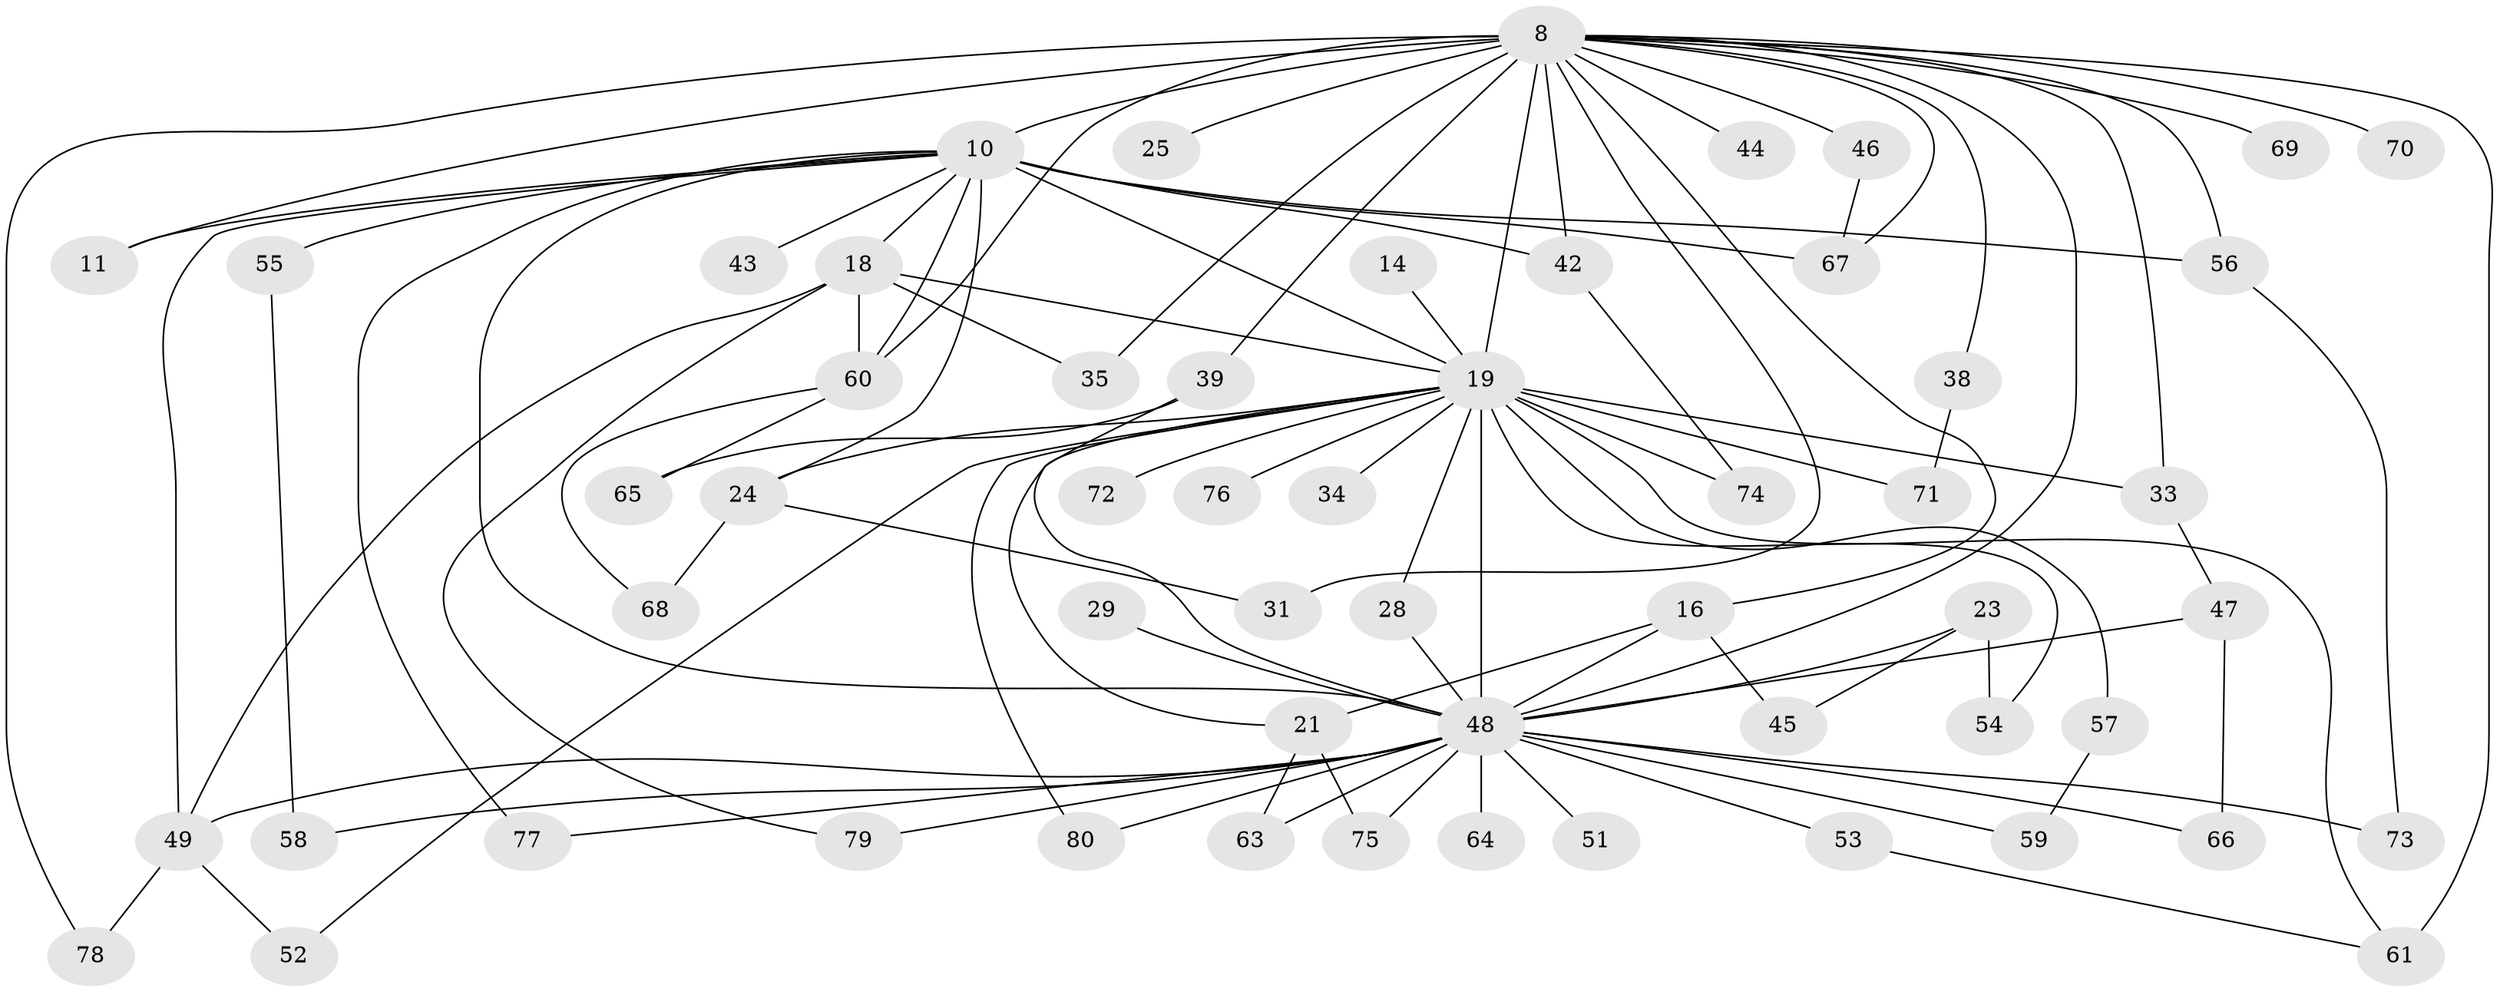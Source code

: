 // original degree distribution, {20: 0.05, 14: 0.025, 15: 0.0125, 17: 0.025, 27: 0.0125, 2: 0.525, 4: 0.1375, 3: 0.175, 5: 0.025, 6: 0.0125}
// Generated by graph-tools (version 1.1) at 2025/48/03/04/25 21:48:37]
// undirected, 56 vertices, 96 edges
graph export_dot {
graph [start="1"]
  node [color=gray90,style=filled];
  8 [super="+2"];
  10 [super="+7"];
  11;
  14;
  16;
  18 [super="+13+17"];
  19 [super="+15+5"];
  21;
  23;
  24;
  25;
  28;
  29;
  31;
  33;
  34;
  35;
  38;
  39;
  42;
  43;
  44;
  45;
  46 [super="+20"];
  47;
  48 [super="+37+41+36"];
  49 [super="+27"];
  51;
  52;
  53;
  54;
  55;
  56;
  57;
  58;
  59;
  60 [super="+30"];
  61 [super="+40"];
  63;
  64 [super="+50"];
  65;
  66;
  67 [super="+12"];
  68;
  69;
  70;
  71 [super="+22+32"];
  72 [super="+62"];
  73;
  74;
  75;
  76;
  77;
  78;
  79;
  80;
  8 -- 10 [weight=6];
  8 -- 31;
  8 -- 39;
  8 -- 69 [weight=2];
  8 -- 78;
  8 -- 67;
  8 -- 11;
  8 -- 70 [weight=2];
  8 -- 16;
  8 -- 19 [weight=11];
  8 -- 25;
  8 -- 33;
  8 -- 35;
  8 -- 38;
  8 -- 42;
  8 -- 44 [weight=2];
  8 -- 46 [weight=2];
  8 -- 56;
  8 -- 60;
  8 -- 61 [weight=2];
  8 -- 48 [weight=7];
  10 -- 42;
  10 -- 43 [weight=2];
  10 -- 49;
  10 -- 55 [weight=2];
  10 -- 56;
  10 -- 67 [weight=2];
  10 -- 11;
  10 -- 77;
  10 -- 24;
  10 -- 19 [weight=6];
  10 -- 18;
  10 -- 48 [weight=6];
  10 -- 60;
  14 -- 19 [weight=2];
  16 -- 21;
  16 -- 45;
  16 -- 48;
  18 -- 35;
  18 -- 79;
  18 -- 19 [weight=3];
  18 -- 49;
  18 -- 60;
  19 -- 72 [weight=3];
  19 -- 74;
  19 -- 76 [weight=2];
  19 -- 80;
  19 -- 24;
  19 -- 28;
  19 -- 34 [weight=2];
  19 -- 52;
  19 -- 57;
  19 -- 61;
  19 -- 33;
  19 -- 48 [weight=8];
  19 -- 21;
  19 -- 54;
  19 -- 71 [weight=3];
  21 -- 63;
  21 -- 75;
  23 -- 45;
  23 -- 54;
  23 -- 48 [weight=2];
  24 -- 31;
  24 -- 68;
  28 -- 48;
  29 -- 48;
  33 -- 47;
  38 -- 71;
  39 -- 65;
  39 -- 48;
  42 -- 74;
  46 -- 67;
  47 -- 66;
  47 -- 48;
  48 -- 73;
  48 -- 66;
  48 -- 64 [weight=3];
  48 -- 75;
  48 -- 77;
  48 -- 79;
  48 -- 80;
  48 -- 49;
  48 -- 51 [weight=2];
  48 -- 53;
  48 -- 58;
  48 -- 59;
  48 -- 63;
  49 -- 52;
  49 -- 78;
  53 -- 61;
  55 -- 58;
  56 -- 73;
  57 -- 59;
  60 -- 65;
  60 -- 68;
}

